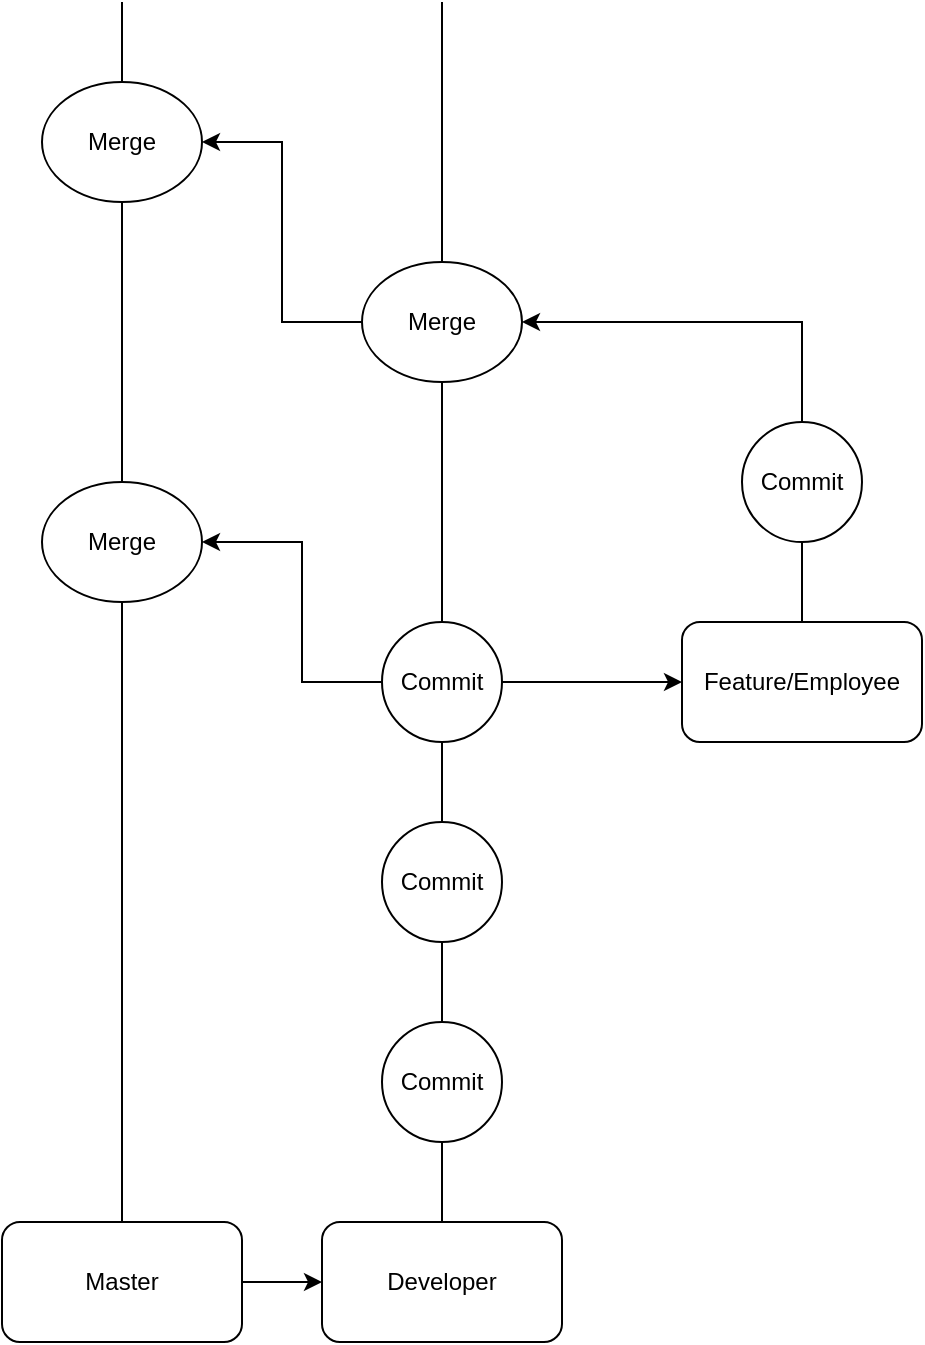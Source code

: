 <mxfile version="24.2.9" type="device">
  <diagram name="Side-1" id="wNzbfK5Ckg5dXfpUOui7">
    <mxGraphModel dx="2074" dy="1114" grid="1" gridSize="10" guides="1" tooltips="1" connect="1" arrows="1" fold="1" page="1" pageScale="1" pageWidth="827" pageHeight="1169" math="0" shadow="0">
      <root>
        <mxCell id="0" />
        <mxCell id="1" parent="0" />
        <mxCell id="BHY5QhDd3YbMcTNI0PtL-1" value="&lt;div&gt;Master&lt;/div&gt;" style="rounded=1;whiteSpace=wrap;html=1;" vertex="1" parent="1">
          <mxGeometry x="100" y="690" width="120" height="60" as="geometry" />
        </mxCell>
        <mxCell id="BHY5QhDd3YbMcTNI0PtL-3" value="&lt;div&gt;Developer&lt;/div&gt;" style="rounded=1;whiteSpace=wrap;html=1;" vertex="1" parent="1">
          <mxGeometry x="260" y="690" width="120" height="60" as="geometry" />
        </mxCell>
        <mxCell id="BHY5QhDd3YbMcTNI0PtL-4" value="" style="endArrow=classic;html=1;rounded=0;exitX=1;exitY=0.5;exitDx=0;exitDy=0;" edge="1" parent="1" source="BHY5QhDd3YbMcTNI0PtL-1" target="BHY5QhDd3YbMcTNI0PtL-3">
          <mxGeometry width="50" height="50" relative="1" as="geometry">
            <mxPoint x="390" y="590" as="sourcePoint" />
            <mxPoint x="440" y="540" as="targetPoint" />
          </mxGeometry>
        </mxCell>
        <mxCell id="BHY5QhDd3YbMcTNI0PtL-5" value="Commit" style="ellipse;whiteSpace=wrap;html=1;aspect=fixed;" vertex="1" parent="1">
          <mxGeometry x="290" y="590" width="60" height="60" as="geometry" />
        </mxCell>
        <mxCell id="BHY5QhDd3YbMcTNI0PtL-6" value="Commit" style="ellipse;whiteSpace=wrap;html=1;aspect=fixed;" vertex="1" parent="1">
          <mxGeometry x="290" y="490" width="60" height="60" as="geometry" />
        </mxCell>
        <mxCell id="BHY5QhDd3YbMcTNI0PtL-23" style="edgeStyle=orthogonalEdgeStyle;rounded=0;orthogonalLoop=1;jettySize=auto;html=1;exitX=1;exitY=0.5;exitDx=0;exitDy=0;entryX=0;entryY=0.5;entryDx=0;entryDy=0;" edge="1" parent="1" source="BHY5QhDd3YbMcTNI0PtL-7" target="BHY5QhDd3YbMcTNI0PtL-19">
          <mxGeometry relative="1" as="geometry" />
        </mxCell>
        <mxCell id="BHY5QhDd3YbMcTNI0PtL-7" value="Commit" style="ellipse;whiteSpace=wrap;html=1;aspect=fixed;" vertex="1" parent="1">
          <mxGeometry x="290" y="390" width="60" height="60" as="geometry" />
        </mxCell>
        <mxCell id="BHY5QhDd3YbMcTNI0PtL-8" value="Merge" style="ellipse;whiteSpace=wrap;html=1;" vertex="1" parent="1">
          <mxGeometry x="120" y="320" width="80" height="60" as="geometry" />
        </mxCell>
        <mxCell id="BHY5QhDd3YbMcTNI0PtL-10" value="" style="endArrow=none;html=1;rounded=0;exitX=0.5;exitY=0;exitDx=0;exitDy=0;entryX=0.5;entryY=1;entryDx=0;entryDy=0;" edge="1" parent="1" source="BHY5QhDd3YbMcTNI0PtL-3" target="BHY5QhDd3YbMcTNI0PtL-5">
          <mxGeometry width="50" height="50" relative="1" as="geometry">
            <mxPoint x="390" y="590" as="sourcePoint" />
            <mxPoint x="440" y="540" as="targetPoint" />
          </mxGeometry>
        </mxCell>
        <mxCell id="BHY5QhDd3YbMcTNI0PtL-11" value="" style="endArrow=none;html=1;rounded=0;entryX=0.5;entryY=1;entryDx=0;entryDy=0;" edge="1" parent="1" target="BHY5QhDd3YbMcTNI0PtL-8">
          <mxGeometry width="50" height="50" relative="1" as="geometry">
            <mxPoint x="160" y="690" as="sourcePoint" />
            <mxPoint x="210" y="640" as="targetPoint" />
          </mxGeometry>
        </mxCell>
        <mxCell id="BHY5QhDd3YbMcTNI0PtL-12" value="" style="endArrow=none;html=1;rounded=0;exitX=0.5;exitY=0;exitDx=0;exitDy=0;entryX=0.5;entryY=1;entryDx=0;entryDy=0;" edge="1" parent="1" source="BHY5QhDd3YbMcTNI0PtL-5" target="BHY5QhDd3YbMcTNI0PtL-6">
          <mxGeometry width="50" height="50" relative="1" as="geometry">
            <mxPoint x="390" y="590" as="sourcePoint" />
            <mxPoint x="440" y="540" as="targetPoint" />
          </mxGeometry>
        </mxCell>
        <mxCell id="BHY5QhDd3YbMcTNI0PtL-13" value="" style="endArrow=none;html=1;rounded=0;exitX=0.5;exitY=0;exitDx=0;exitDy=0;entryX=0.5;entryY=1;entryDx=0;entryDy=0;" edge="1" parent="1" source="BHY5QhDd3YbMcTNI0PtL-6" target="BHY5QhDd3YbMcTNI0PtL-7">
          <mxGeometry width="50" height="50" relative="1" as="geometry">
            <mxPoint x="390" y="590" as="sourcePoint" />
            <mxPoint x="440" y="540" as="targetPoint" />
          </mxGeometry>
        </mxCell>
        <mxCell id="BHY5QhDd3YbMcTNI0PtL-14" value="" style="endArrow=none;html=1;rounded=0;exitX=0.5;exitY=0;exitDx=0;exitDy=0;entryX=0.5;entryY=1;entryDx=0;entryDy=0;" edge="1" parent="1" source="BHY5QhDd3YbMcTNI0PtL-8" target="BHY5QhDd3YbMcTNI0PtL-18">
          <mxGeometry width="50" height="50" relative="1" as="geometry">
            <mxPoint x="390" y="590" as="sourcePoint" />
            <mxPoint x="160" y="280" as="targetPoint" />
          </mxGeometry>
        </mxCell>
        <mxCell id="BHY5QhDd3YbMcTNI0PtL-15" value="" style="endArrow=classic;html=1;rounded=0;entryX=1;entryY=0.5;entryDx=0;entryDy=0;exitX=0;exitY=0.5;exitDx=0;exitDy=0;" edge="1" parent="1" source="BHY5QhDd3YbMcTNI0PtL-7" target="BHY5QhDd3YbMcTNI0PtL-8">
          <mxGeometry width="50" height="50" relative="1" as="geometry">
            <mxPoint x="280" y="420" as="sourcePoint" />
            <mxPoint x="200" y="360" as="targetPoint" />
            <Array as="points">
              <mxPoint x="250" y="420" />
              <mxPoint x="250" y="350" />
            </Array>
          </mxGeometry>
        </mxCell>
        <mxCell id="BHY5QhDd3YbMcTNI0PtL-16" value="" style="endArrow=none;html=1;rounded=0;exitX=0.5;exitY=0;exitDx=0;exitDy=0;entryX=0.5;entryY=1;entryDx=0;entryDy=0;" edge="1" parent="1" source="BHY5QhDd3YbMcTNI0PtL-7" target="BHY5QhDd3YbMcTNI0PtL-17">
          <mxGeometry width="50" height="50" relative="1" as="geometry">
            <mxPoint x="390" y="470" as="sourcePoint" />
            <mxPoint x="320" y="320" as="targetPoint" />
          </mxGeometry>
        </mxCell>
        <mxCell id="BHY5QhDd3YbMcTNI0PtL-24" style="edgeStyle=orthogonalEdgeStyle;rounded=0;orthogonalLoop=1;jettySize=auto;html=1;exitX=0;exitY=0.5;exitDx=0;exitDy=0;entryX=1;entryY=0.5;entryDx=0;entryDy=0;" edge="1" parent="1" source="BHY5QhDd3YbMcTNI0PtL-17" target="BHY5QhDd3YbMcTNI0PtL-18">
          <mxGeometry relative="1" as="geometry" />
        </mxCell>
        <mxCell id="BHY5QhDd3YbMcTNI0PtL-17" value="Merge" style="ellipse;whiteSpace=wrap;html=1;" vertex="1" parent="1">
          <mxGeometry x="280" y="210" width="80" height="60" as="geometry" />
        </mxCell>
        <mxCell id="BHY5QhDd3YbMcTNI0PtL-18" value="Merge" style="ellipse;whiteSpace=wrap;html=1;" vertex="1" parent="1">
          <mxGeometry x="120" y="120" width="80" height="60" as="geometry" />
        </mxCell>
        <mxCell id="BHY5QhDd3YbMcTNI0PtL-19" value="Feature/Employee" style="rounded=1;whiteSpace=wrap;html=1;" vertex="1" parent="1">
          <mxGeometry x="440" y="390" width="120" height="60" as="geometry" />
        </mxCell>
        <mxCell id="BHY5QhDd3YbMcTNI0PtL-22" style="edgeStyle=orthogonalEdgeStyle;rounded=0;orthogonalLoop=1;jettySize=auto;html=1;entryX=1;entryY=0.5;entryDx=0;entryDy=0;exitX=0.5;exitY=0;exitDx=0;exitDy=0;" edge="1" parent="1" source="BHY5QhDd3YbMcTNI0PtL-20" target="BHY5QhDd3YbMcTNI0PtL-17">
          <mxGeometry relative="1" as="geometry" />
        </mxCell>
        <mxCell id="BHY5QhDd3YbMcTNI0PtL-20" value="Commit" style="ellipse;whiteSpace=wrap;html=1;aspect=fixed;" vertex="1" parent="1">
          <mxGeometry x="470" y="290" width="60" height="60" as="geometry" />
        </mxCell>
        <mxCell id="BHY5QhDd3YbMcTNI0PtL-21" value="" style="endArrow=none;html=1;rounded=0;exitX=0.5;exitY=0;exitDx=0;exitDy=0;entryX=0.5;entryY=1;entryDx=0;entryDy=0;" edge="1" parent="1" source="BHY5QhDd3YbMcTNI0PtL-19" target="BHY5QhDd3YbMcTNI0PtL-20">
          <mxGeometry width="50" height="50" relative="1" as="geometry">
            <mxPoint x="499.5" y="380" as="sourcePoint" />
            <mxPoint x="620" y="330" as="targetPoint" />
          </mxGeometry>
        </mxCell>
        <mxCell id="BHY5QhDd3YbMcTNI0PtL-25" value="" style="endArrow=none;html=1;rounded=0;exitX=0.5;exitY=0;exitDx=0;exitDy=0;" edge="1" parent="1" source="BHY5QhDd3YbMcTNI0PtL-17">
          <mxGeometry width="50" height="50" relative="1" as="geometry">
            <mxPoint x="390" y="470" as="sourcePoint" />
            <mxPoint x="320" y="80" as="targetPoint" />
          </mxGeometry>
        </mxCell>
        <mxCell id="BHY5QhDd3YbMcTNI0PtL-26" value="" style="endArrow=none;html=1;rounded=0;exitX=0.5;exitY=0;exitDx=0;exitDy=0;" edge="1" parent="1" source="BHY5QhDd3YbMcTNI0PtL-18">
          <mxGeometry width="50" height="50" relative="1" as="geometry">
            <mxPoint x="159.5" y="110" as="sourcePoint" />
            <mxPoint x="160" y="80" as="targetPoint" />
          </mxGeometry>
        </mxCell>
      </root>
    </mxGraphModel>
  </diagram>
</mxfile>
